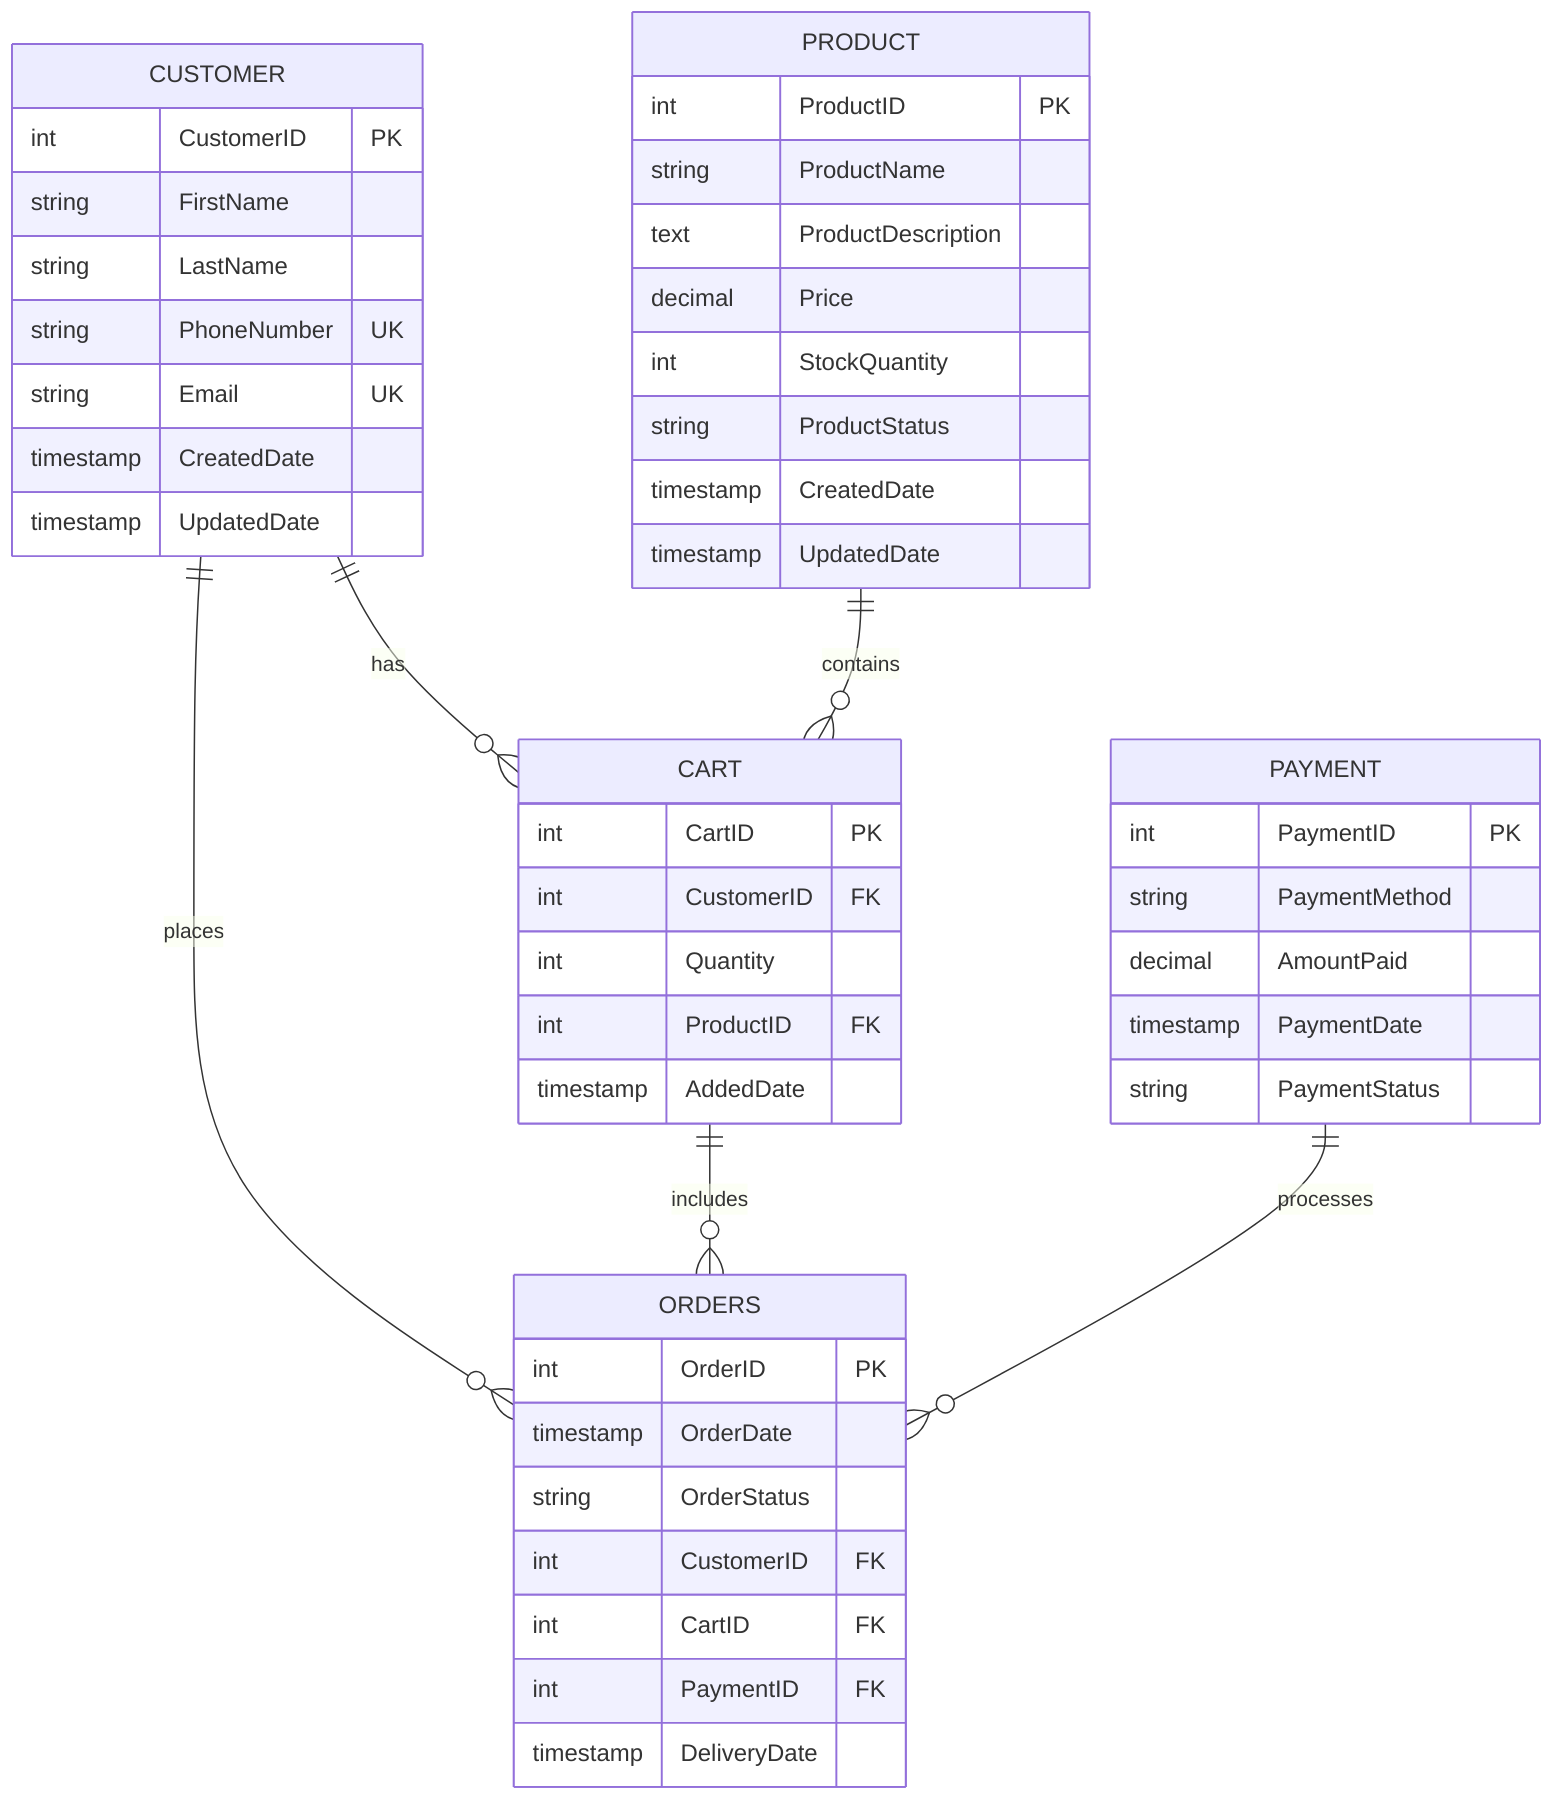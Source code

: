 erDiagram
    CUSTOMER ||--o{ CART : has
    CUSTOMER ||--o{ ORDERS : places
    PRODUCT ||--o{ CART : contains
    CART ||--o{ ORDERS : includes
    PAYMENT ||--o{ ORDERS : processes
    
    CUSTOMER {
        int CustomerID PK
        string FirstName
        string LastName
        string PhoneNumber UK
        string Email UK
        timestamp CreatedDate
        timestamp UpdatedDate
    }
    
    PRODUCT {
        int ProductID PK
        string ProductName
        text ProductDescription
        decimal Price
        int StockQuantity
        string ProductStatus
        timestamp CreatedDate
        timestamp UpdatedDate
    }
    
    CART {
        int CartID PK
        int CustomerID FK
        int Quantity
        int ProductID FK
        timestamp AddedDate
    }
    
    PAYMENT {
        int PaymentID PK
        string PaymentMethod
        decimal AmountPaid
        timestamp PaymentDate
        string PaymentStatus
    }
    
    ORDERS {
        int OrderID PK
        timestamp OrderDate
        string OrderStatus
        int CustomerID FK
        int CartID FK
        int PaymentID FK
        timestamp DeliveryDate
    }